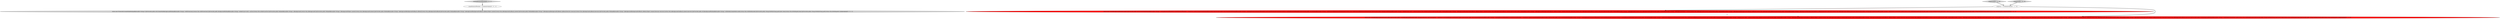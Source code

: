 digraph {
5 [style = filled, label = "creatingParentsIfNeeded['0', '0', '1']", fillcolor = lightgray, shape = diamond image = "AAA0AAABBB3BBB"];
6 [style = filled, label = "createParentsIfNeeded = true@@@3@@@['0', '0', '1']", fillcolor = white, shape = ellipse image = "AAA0AAABBB3BBB"];
7 [style = filled, label = "return new ProtectACLCreateModePathAndBytesable<String>(){@Override public ACLCreateModeBackgroundPathAndBytesable<String> withProtection(){return this.withProtection()}@Override public BackgroundPathAndBytesable<String> withACL(List<ACL> aclList){return this.withACL(aclList)}@Override public PathAndBytesable<String> inBackground(){return this.inBackground()}@Override public PathAndBytesable<String> inBackground(Object context){return this.inBackground(context)}@Override public PathAndBytesable<String> inBackground(BackgroundCallback callback){return this.inBackground(callback)}@Override public PathAndBytesable<String> inBackground(BackgroundCallback callback,Object context){return this.inBackground(callback,context)}@Override public PathAndBytesable<String> inBackground(BackgroundCallback callback,Executor executor){return this.inBackground(callback,executor)}@Override public PathAndBytesable<String> inBackground(BackgroundCallback callback,Object context,Executor executor){return this.inBackground(callback,context,executor)}@Override public ACLBackgroundPathAndBytesable<String> withMode(CreateMode mode){return this.withMode(mode)}@Override public String forPath(String path,byte(( data){return this.forPath(path,data)}@Override public String forPath(String path){return this.forPath(path)}}@@@4@@@['0', '0', '1']", fillcolor = lightgray, shape = ellipse image = "AAA0AAABBB3BBB"];
0 [style = filled, label = "return new CreateBackgroundModeACLable(){@Override public ACLCreateModePathAndBytesable<String> creatingParentsIfNeeded(){createParentsIfNeeded = truereturn asACLCreateModePathAndBytesable()}@Override public ACLCreateModePathAndBytesable<String> creatingParentContainersIfNeeded(){setCreateParentsAsContainers()return creatingParentsIfNeeded()}@Override public ACLPathAndBytesable<String> withProtectedEphemeralSequential(){return this.withProtectedEphemeralSequential()}@Override public BackgroundPathAndBytesable<String> withACL(List<ACL> aclList){return this.withACL(aclList)}@Override public PathAndBytesable<String> inBackground(BackgroundCallback callback,Object context){return this.inBackground(callback,context)}@Override public PathAndBytesable<String> inBackground(BackgroundCallback callback,Object context,Executor executor){return this.inBackground(callback,context,executor)}@Override public PathAndBytesable<String> inBackground(){return this.inBackground()}@Override public PathAndBytesable<String> inBackground(Object context){return this.inBackground(context)}@Override public PathAndBytesable<String> inBackground(BackgroundCallback callback){return this.inBackground(callback)}@Override public PathAndBytesable<String> inBackground(BackgroundCallback callback,Executor executor){return this.inBackground(callback,executor)}@Override public ACLBackgroundPathAndBytesable<String> withMode(CreateMode mode){return this.withMode(mode)}@Override public String forPath(String path,byte(( data){return this.forPath(path,data)}@Override public String forPath(String path){return this.forPath(path)}}@@@4@@@['1', '0', '0']", fillcolor = red, shape = ellipse image = "AAA1AAABBB1BBB"];
4 [style = filled, label = "compressed['0', '1', '0']", fillcolor = lightgray, shape = diamond image = "AAA0AAABBB2BBB"];
2 [style = filled, label = "compress = true@@@3@@@['1', '1', '0']", fillcolor = white, shape = ellipse image = "AAA0AAABBB1BBB"];
1 [style = filled, label = "compressed['1', '0', '0']", fillcolor = lightgray, shape = diamond image = "AAA0AAABBB1BBB"];
3 [style = filled, label = "return new CreateBackgroundModeStatACLable(){@Override public CreateBackgroundModeACLable storingStatIn(Stat stat){storingStat = statreturn asCreateBackgroundModeACLable()}@Override public ACLCreateModePathAndBytesable<String> creatingParentsIfNeeded(){createParentsIfNeeded = truereturn asACLCreateModePathAndBytesable()}@Override public ACLCreateModePathAndBytesable<String> creatingParentContainersIfNeeded(){setCreateParentsAsContainers()return creatingParentsIfNeeded()}@Override public ACLPathAndBytesable<String> withProtectedEphemeralSequential(){return this.withProtectedEphemeralSequential()}@Override public BackgroundPathAndBytesable<String> withACL(List<ACL> aclList){return this.withACL(aclList)}@Override public PathAndBytesable<String> inBackground(BackgroundCallback callback,Object context){return this.inBackground(callback,context)}@Override public PathAndBytesable<String> inBackground(BackgroundCallback callback,Object context,Executor executor){return this.inBackground(callback,context,executor)}@Override public PathAndBytesable<String> inBackground(){return this.inBackground()}@Override public PathAndBytesable<String> inBackground(Object context){return this.inBackground(context)}@Override public PathAndBytesable<String> inBackground(BackgroundCallback callback){return this.inBackground(callback)}@Override public PathAndBytesable<String> inBackground(BackgroundCallback callback,Executor executor){return this.inBackground(callback,executor)}@Override public ACLBackgroundPathAndBytesable<String> withMode(CreateMode mode){return this.withMode(mode)}@Override public String forPath(String path,byte(( data){return this.forPath(path,data)}@Override public String forPath(String path){return this.forPath(path)}}@@@4@@@['0', '1', '0']", fillcolor = red, shape = ellipse image = "AAA1AAABBB2BBB"];
1->2 [style = bold, label=""];
2->0 [style = bold, label=""];
0->3 [style = dashed, label="0"];
4->2 [style = bold, label=""];
5->6 [style = bold, label=""];
6->7 [style = bold, label=""];
2->3 [style = bold, label=""];
}
